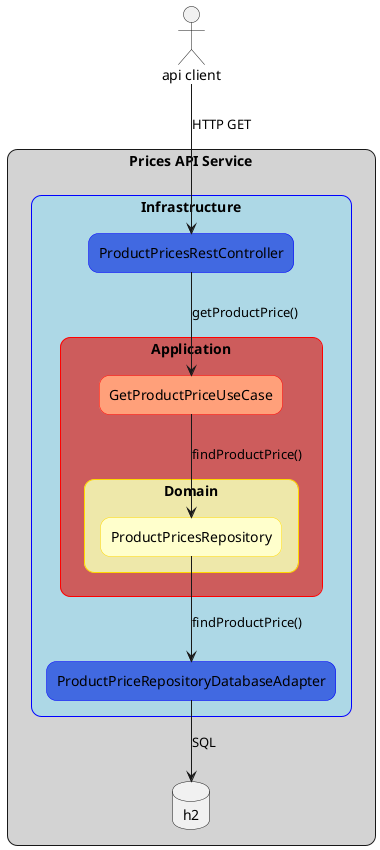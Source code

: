 @startuml
actor "api client"

skinparam rectangle {
    roundCorner 20
}

rectangle "Prices API Service" #LightGray{
    rectangle "Infrastructure" #LightBlue;line:blue {
        rectangle "ProductPricesRestController" #RoyalBlue;line:blue
        rectangle "ProductPriceRepositoryDatabaseAdapter" #RoyalBlue;line:blue
            rectangle "Application" #IndianRed;line:red {
            rectangle "GetProductPriceUseCase" #LightSalmon;line:red
                rectangle "Domain" #PaleGoldenRod;line:gold{
                    rectangle "ProductPricesRepository" #Business;line:gold
                }
            }
    }


	database "h2"
}

"api client" -down-> "ProductPricesRestController" : HTTP GET
"ProductPricesRestController" -down-> "GetProductPriceUseCase" : getProductPrice()
"GetProductPriceUseCase" -down-> "ProductPricesRepository" : "findProductPrice()"
"ProductPricesRepository" -down-> "ProductPriceRepositoryDatabaseAdapter" : findProductPrice()
"ProductPriceRepositoryDatabaseAdapter" -down-> "h2": SQL

@enduml



